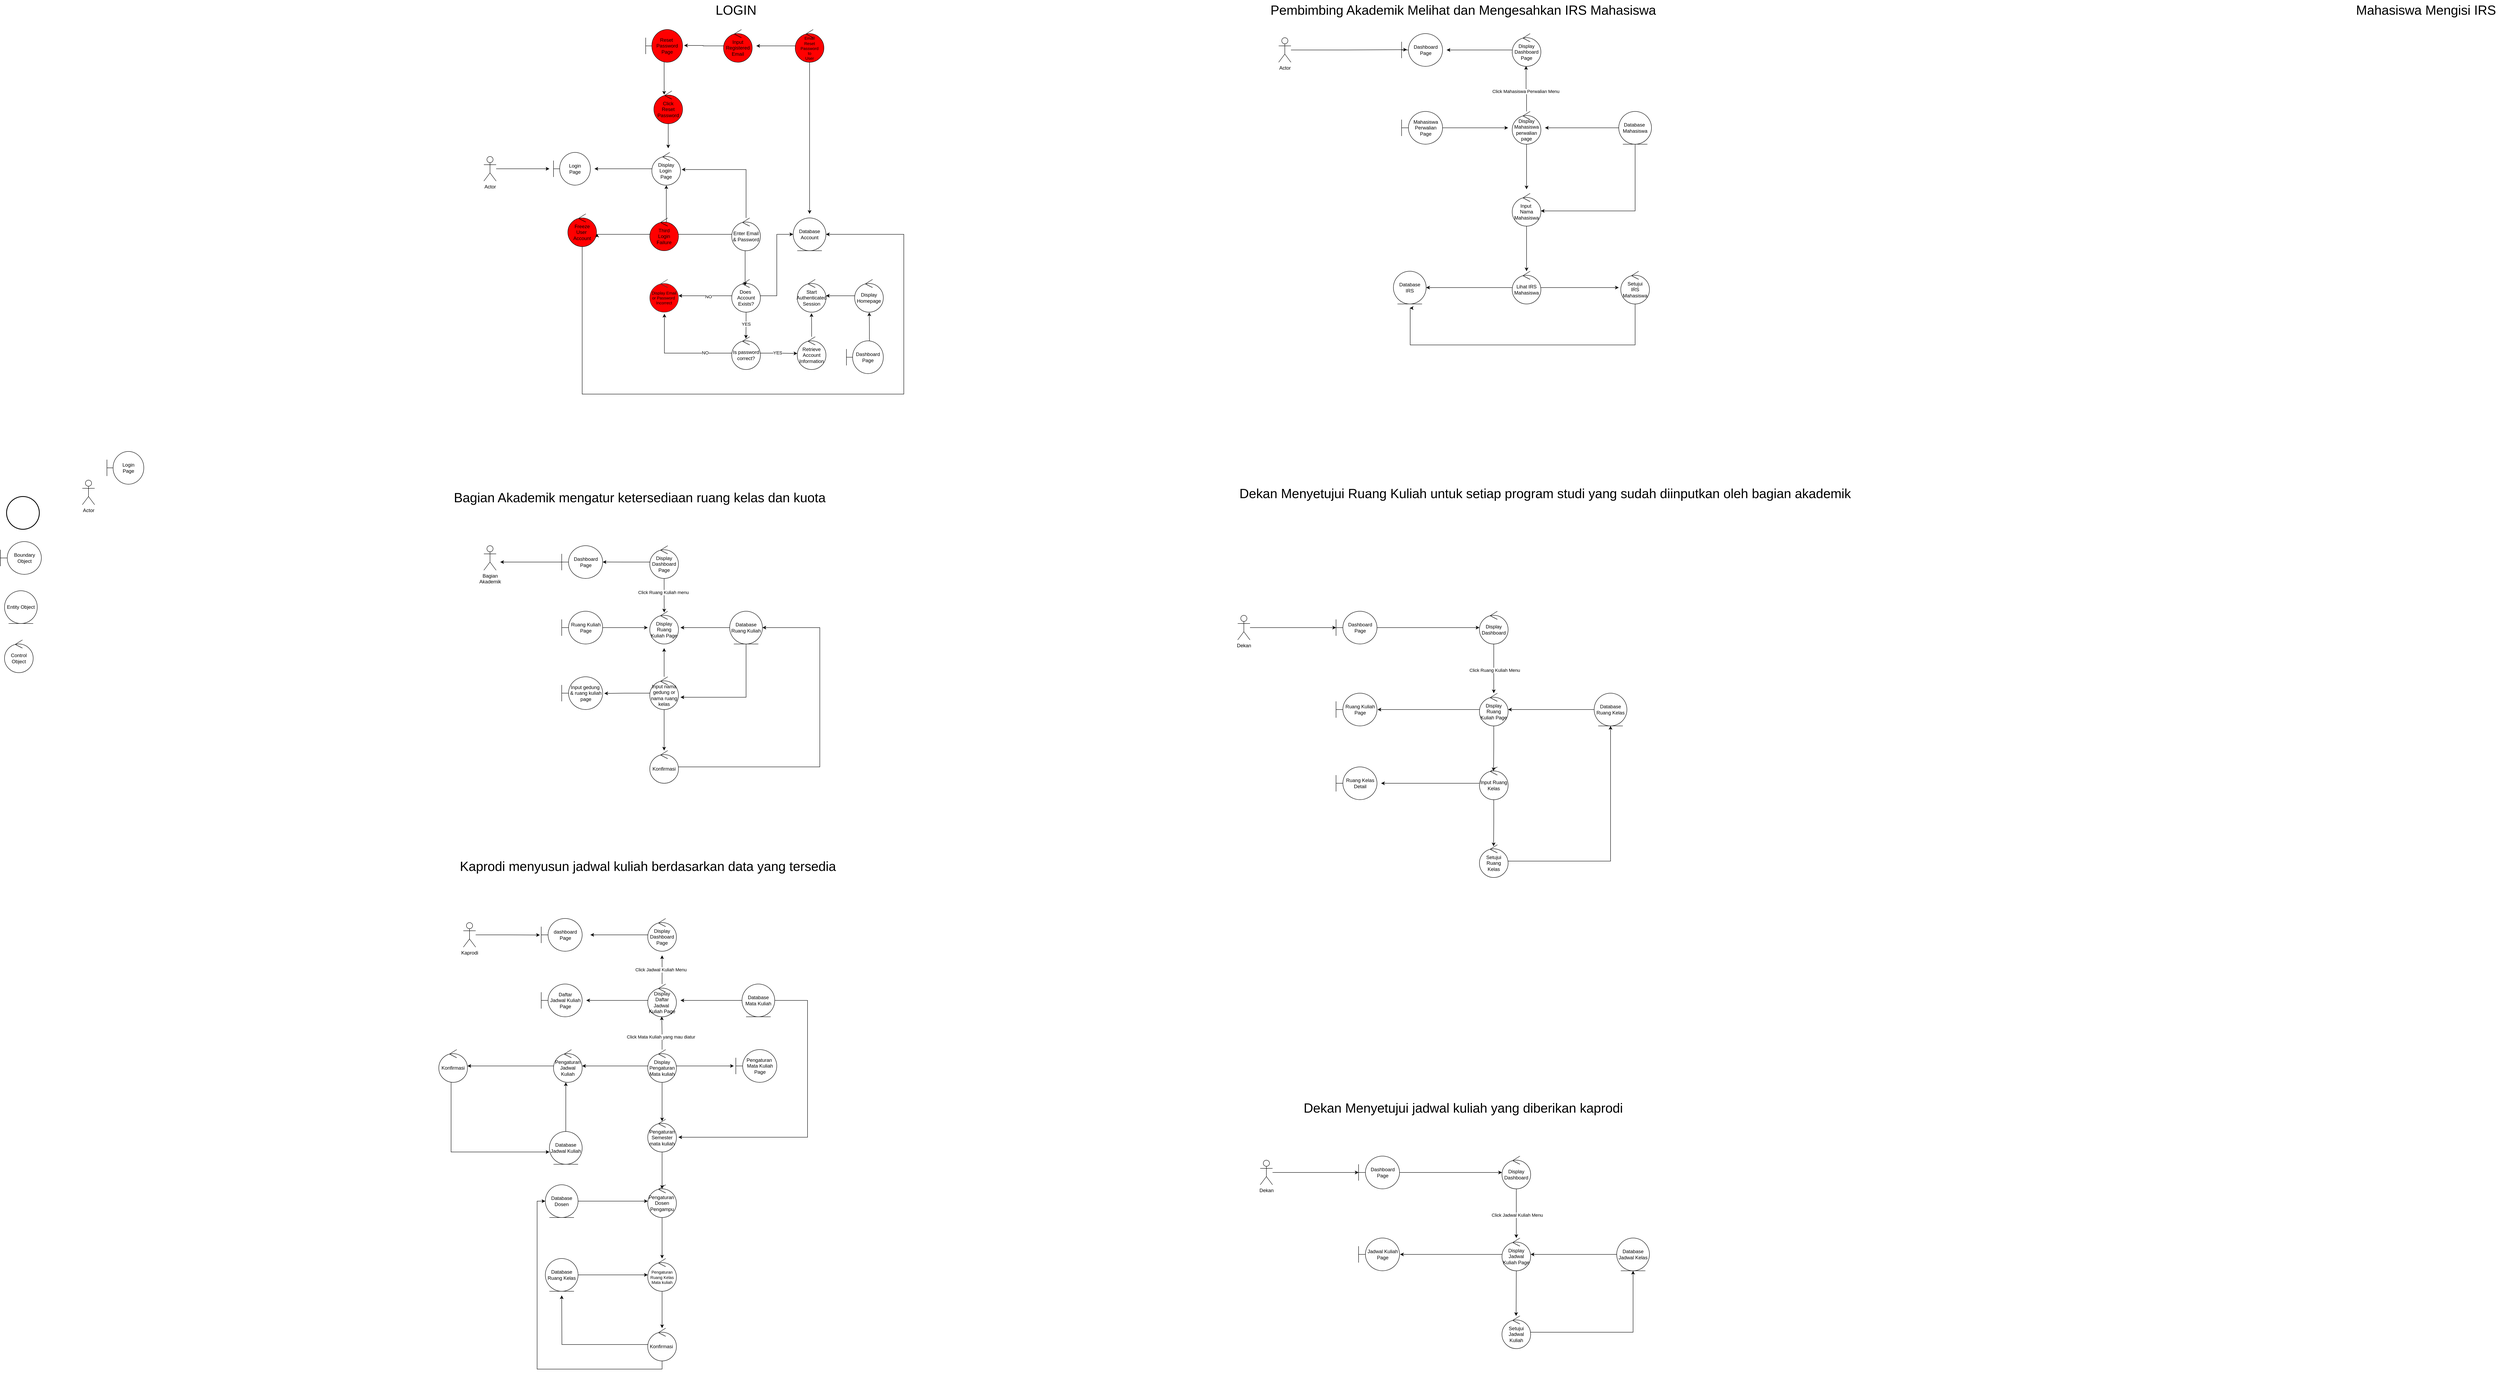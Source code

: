 <mxfile version="24.7.14">
  <diagram name="Page-1" id="ejmV2qgmTtuN_z0c3J_5">
    <mxGraphModel dx="3994" dy="3884" grid="1" gridSize="10" guides="1" tooltips="1" connect="1" arrows="1" fold="1" page="1" pageScale="1" pageWidth="850" pageHeight="1100" math="0" shadow="0">
      <root>
        <mxCell id="0" />
        <mxCell id="1" parent="0" />
        <mxCell id="f9h9eiQ0I-5DAJY4tY8l-11" style="edgeStyle=orthogonalEdgeStyle;rounded=0;orthogonalLoop=1;jettySize=auto;html=1;" edge="1" parent="1" source="f9h9eiQ0I-5DAJY4tY8l-2">
          <mxGeometry relative="1" as="geometry">
            <mxPoint x="820" y="-1210" as="targetPoint" />
          </mxGeometry>
        </mxCell>
        <mxCell id="f9h9eiQ0I-5DAJY4tY8l-2" value="Actor" style="shape=umlActor;verticalLabelPosition=bottom;verticalAlign=top;html=1;outlineConnect=0;" vertex="1" parent="1">
          <mxGeometry x="660" y="-1240" width="30" height="60" as="geometry" />
        </mxCell>
        <mxCell id="f9h9eiQ0I-5DAJY4tY8l-3" value="" style="strokeWidth=2;html=1;shape=mxgraph.flowchart.start_2;whiteSpace=wrap;" vertex="1" parent="1">
          <mxGeometry x="-505" y="-410" width="80" height="80" as="geometry" />
        </mxCell>
        <mxCell id="f9h9eiQ0I-5DAJY4tY8l-5" value="Boundary Object" style="shape=umlBoundary;whiteSpace=wrap;html=1;" vertex="1" parent="1">
          <mxGeometry x="-520" y="-300" width="100" height="80" as="geometry" />
        </mxCell>
        <mxCell id="f9h9eiQ0I-5DAJY4tY8l-6" value="Entity Object" style="ellipse;shape=umlEntity;whiteSpace=wrap;html=1;" vertex="1" parent="1">
          <mxGeometry x="-510" y="-180" width="80" height="80" as="geometry" />
        </mxCell>
        <mxCell id="f9h9eiQ0I-5DAJY4tY8l-7" value="Control Object" style="ellipse;shape=umlControl;whiteSpace=wrap;html=1;" vertex="1" parent="1">
          <mxGeometry x="-510" y="-60" width="70" height="80" as="geometry" />
        </mxCell>
        <mxCell id="f9h9eiQ0I-5DAJY4tY8l-10" value="Actor" style="shape=umlActor;verticalLabelPosition=bottom;verticalAlign=top;html=1;outlineConnect=0;" vertex="1" parent="1">
          <mxGeometry x="-320" y="-450" width="30" height="60" as="geometry" />
        </mxCell>
        <mxCell id="f9h9eiQ0I-5DAJY4tY8l-70" style="edgeStyle=orthogonalEdgeStyle;rounded=0;orthogonalLoop=1;jettySize=auto;html=1;" edge="1" parent="1" source="f9h9eiQ0I-5DAJY4tY8l-12">
          <mxGeometry relative="1" as="geometry">
            <mxPoint x="930" y="-1210.0" as="targetPoint" />
          </mxGeometry>
        </mxCell>
        <mxCell id="f9h9eiQ0I-5DAJY4tY8l-12" value="Display&lt;div&gt;Login&amp;nbsp;&lt;/div&gt;&lt;div&gt;Page&lt;/div&gt;" style="ellipse;shape=umlControl;whiteSpace=wrap;html=1;" vertex="1" parent="1">
          <mxGeometry x="1070" y="-1250" width="70" height="80" as="geometry" />
        </mxCell>
        <mxCell id="f9h9eiQ0I-5DAJY4tY8l-14" value="Enter Email&lt;div&gt;&amp;amp; Password&lt;/div&gt;" style="ellipse;shape=umlControl;whiteSpace=wrap;html=1;" vertex="1" parent="1">
          <mxGeometry x="1265" y="-1090" width="70" height="80" as="geometry" />
        </mxCell>
        <mxCell id="f9h9eiQ0I-5DAJY4tY8l-15" style="edgeStyle=orthogonalEdgeStyle;rounded=0;orthogonalLoop=1;jettySize=auto;html=1;entryX=0.505;entryY=1.004;entryDx=0;entryDy=0;entryPerimeter=0;" edge="1" parent="1" source="f9h9eiQ0I-5DAJY4tY8l-14" target="f9h9eiQ0I-5DAJY4tY8l-12">
          <mxGeometry relative="1" as="geometry" />
        </mxCell>
        <mxCell id="f9h9eiQ0I-5DAJY4tY8l-27" style="edgeStyle=orthogonalEdgeStyle;rounded=0;orthogonalLoop=1;jettySize=auto;html=1;entryX=0;entryY=0.5;entryDx=0;entryDy=0;" edge="1" parent="1" source="f9h9eiQ0I-5DAJY4tY8l-16" target="f9h9eiQ0I-5DAJY4tY8l-19">
          <mxGeometry relative="1" as="geometry" />
        </mxCell>
        <mxCell id="f9h9eiQ0I-5DAJY4tY8l-35" style="edgeStyle=orthogonalEdgeStyle;rounded=0;orthogonalLoop=1;jettySize=auto;html=1;" edge="1" parent="1" source="f9h9eiQ0I-5DAJY4tY8l-16" target="f9h9eiQ0I-5DAJY4tY8l-34">
          <mxGeometry relative="1" as="geometry" />
        </mxCell>
        <mxCell id="f9h9eiQ0I-5DAJY4tY8l-36" value="NO" style="edgeLabel;html=1;align=center;verticalAlign=middle;resizable=0;points=[];" vertex="1" connectable="0" parent="f9h9eiQ0I-5DAJY4tY8l-35">
          <mxGeometry x="-0.123" y="2" relative="1" as="geometry">
            <mxPoint as="offset" />
          </mxGeometry>
        </mxCell>
        <mxCell id="f9h9eiQ0I-5DAJY4tY8l-16" value="Does&amp;nbsp;&lt;div&gt;Account&lt;/div&gt;&lt;div&gt;Exists?&lt;/div&gt;" style="ellipse;shape=umlControl;whiteSpace=wrap;html=1;" vertex="1" parent="1">
          <mxGeometry x="1265" y="-940" width="70" height="80" as="geometry" />
        </mxCell>
        <mxCell id="f9h9eiQ0I-5DAJY4tY8l-18" style="edgeStyle=orthogonalEdgeStyle;rounded=0;orthogonalLoop=1;jettySize=auto;html=1;entryX=0.467;entryY=0.19;entryDx=0;entryDy=0;entryPerimeter=0;" edge="1" parent="1" source="f9h9eiQ0I-5DAJY4tY8l-14" target="f9h9eiQ0I-5DAJY4tY8l-16">
          <mxGeometry relative="1" as="geometry">
            <Array as="points">
              <mxPoint x="1298" y="-990" />
            </Array>
          </mxGeometry>
        </mxCell>
        <mxCell id="f9h9eiQ0I-5DAJY4tY8l-19" value="Database&lt;br&gt;Account" style="ellipse;shape=umlEntity;whiteSpace=wrap;html=1;" vertex="1" parent="1">
          <mxGeometry x="1415" y="-1090" width="80" height="80" as="geometry" />
        </mxCell>
        <mxCell id="f9h9eiQ0I-5DAJY4tY8l-29" value="Is password&lt;div&gt;correct?&lt;/div&gt;" style="ellipse;shape=umlControl;whiteSpace=wrap;html=1;" vertex="1" parent="1">
          <mxGeometry x="1265" y="-800" width="70" height="80" as="geometry" />
        </mxCell>
        <mxCell id="f9h9eiQ0I-5DAJY4tY8l-32" style="edgeStyle=orthogonalEdgeStyle;rounded=0;orthogonalLoop=1;jettySize=auto;html=1;entryX=0.495;entryY=0.055;entryDx=0;entryDy=0;entryPerimeter=0;" edge="1" parent="1" source="f9h9eiQ0I-5DAJY4tY8l-16" target="f9h9eiQ0I-5DAJY4tY8l-29">
          <mxGeometry relative="1" as="geometry" />
        </mxCell>
        <mxCell id="f9h9eiQ0I-5DAJY4tY8l-33" value="YES" style="edgeLabel;html=1;align=center;verticalAlign=middle;resizable=0;points=[];" vertex="1" connectable="0" parent="f9h9eiQ0I-5DAJY4tY8l-32">
          <mxGeometry x="-0.334" y="-4" relative="1" as="geometry">
            <mxPoint x="4" y="7" as="offset" />
          </mxGeometry>
        </mxCell>
        <mxCell id="f9h9eiQ0I-5DAJY4tY8l-34" value="&lt;div style=&quot;font-size: 10px;&quot;&gt;Display Email or Password&amp;nbsp;&lt;/div&gt;&lt;div style=&quot;font-size: 10px;&quot;&gt;Incorrect&lt;/div&gt;" style="ellipse;shape=umlControl;whiteSpace=wrap;html=1;fillColor=#ff0000;strokeColor=#36393d;" vertex="1" parent="1">
          <mxGeometry x="1065" y="-940" width="70" height="80" as="geometry" />
        </mxCell>
        <mxCell id="f9h9eiQ0I-5DAJY4tY8l-37" value="Retrieve&lt;div&gt;Account&lt;br&gt;Information&lt;/div&gt;" style="ellipse;shape=umlControl;whiteSpace=wrap;html=1;" vertex="1" parent="1">
          <mxGeometry x="1425" y="-800" width="70" height="80" as="geometry" />
        </mxCell>
        <mxCell id="f9h9eiQ0I-5DAJY4tY8l-38" style="edgeStyle=orthogonalEdgeStyle;rounded=0;orthogonalLoop=1;jettySize=auto;html=1;entryX=0.51;entryY=1.05;entryDx=0;entryDy=0;entryPerimeter=0;" edge="1" parent="1" source="f9h9eiQ0I-5DAJY4tY8l-29" target="f9h9eiQ0I-5DAJY4tY8l-34">
          <mxGeometry relative="1" as="geometry" />
        </mxCell>
        <mxCell id="f9h9eiQ0I-5DAJY4tY8l-41" value="NO" style="edgeLabel;html=1;align=center;verticalAlign=middle;resizable=0;points=[];" vertex="1" connectable="0" parent="f9h9eiQ0I-5DAJY4tY8l-38">
          <mxGeometry x="-0.496" y="-1" relative="1" as="geometry">
            <mxPoint as="offset" />
          </mxGeometry>
        </mxCell>
        <mxCell id="f9h9eiQ0I-5DAJY4tY8l-39" style="edgeStyle=orthogonalEdgeStyle;rounded=0;orthogonalLoop=1;jettySize=auto;html=1;entryX=0.001;entryY=0.51;entryDx=0;entryDy=0;entryPerimeter=0;" edge="1" parent="1" source="f9h9eiQ0I-5DAJY4tY8l-29" target="f9h9eiQ0I-5DAJY4tY8l-37">
          <mxGeometry relative="1" as="geometry" />
        </mxCell>
        <mxCell id="f9h9eiQ0I-5DAJY4tY8l-40" value="YES" style="edgeLabel;html=1;align=center;verticalAlign=middle;resizable=0;points=[];" vertex="1" connectable="0" parent="f9h9eiQ0I-5DAJY4tY8l-39">
          <mxGeometry x="-0.088" y="1" relative="1" as="geometry">
            <mxPoint as="offset" />
          </mxGeometry>
        </mxCell>
        <mxCell id="f9h9eiQ0I-5DAJY4tY8l-42" value="Start&lt;div&gt;Authenticated&lt;/div&gt;&lt;div&gt;Session&lt;/div&gt;" style="ellipse;shape=umlControl;whiteSpace=wrap;html=1;" vertex="1" parent="1">
          <mxGeometry x="1425" y="-940" width="70" height="80" as="geometry" />
        </mxCell>
        <mxCell id="f9h9eiQ0I-5DAJY4tY8l-43" style="edgeStyle=orthogonalEdgeStyle;rounded=0;orthogonalLoop=1;jettySize=auto;html=1;entryX=0.495;entryY=1.033;entryDx=0;entryDy=0;entryPerimeter=0;" edge="1" parent="1" source="f9h9eiQ0I-5DAJY4tY8l-37" target="f9h9eiQ0I-5DAJY4tY8l-42">
          <mxGeometry relative="1" as="geometry" />
        </mxCell>
        <mxCell id="f9h9eiQ0I-5DAJY4tY8l-45" style="edgeStyle=orthogonalEdgeStyle;rounded=0;orthogonalLoop=1;jettySize=auto;html=1;" edge="1" parent="1" source="f9h9eiQ0I-5DAJY4tY8l-44" target="f9h9eiQ0I-5DAJY4tY8l-42">
          <mxGeometry relative="1" as="geometry" />
        </mxCell>
        <mxCell id="f9h9eiQ0I-5DAJY4tY8l-44" value="Display&lt;div&gt;Homepage&lt;/div&gt;" style="ellipse;shape=umlControl;whiteSpace=wrap;html=1;" vertex="1" parent="1">
          <mxGeometry x="1565" y="-940" width="70" height="80" as="geometry" />
        </mxCell>
        <mxCell id="f9h9eiQ0I-5DAJY4tY8l-46" value="Dashboard&lt;div&gt;Page&lt;/div&gt;" style="shape=umlBoundary;whiteSpace=wrap;html=1;" vertex="1" parent="1">
          <mxGeometry x="1545" y="-790" width="90" height="80" as="geometry" />
        </mxCell>
        <mxCell id="f9h9eiQ0I-5DAJY4tY8l-47" value="Login&lt;div&gt;Page&lt;/div&gt;" style="shape=umlBoundary;whiteSpace=wrap;html=1;" vertex="1" parent="1">
          <mxGeometry x="830" y="-1250" width="90" height="80" as="geometry" />
        </mxCell>
        <mxCell id="f9h9eiQ0I-5DAJY4tY8l-48" value="Login&lt;div&gt;Page&lt;/div&gt;" style="shape=umlBoundary;whiteSpace=wrap;html=1;" vertex="1" parent="1">
          <mxGeometry x="-260" y="-520" width="90" height="80" as="geometry" />
        </mxCell>
        <mxCell id="f9h9eiQ0I-5DAJY4tY8l-49" style="edgeStyle=orthogonalEdgeStyle;rounded=0;orthogonalLoop=1;jettySize=auto;html=1;entryX=0.448;entryY=1.008;entryDx=0;entryDy=0;entryPerimeter=0;" edge="1" parent="1">
          <mxGeometry relative="1" as="geometry">
            <mxPoint x="1599.29" y="-790" as="sourcePoint" />
            <mxPoint x="1600.65" y="-859.36" as="targetPoint" />
            <Array as="points">
              <mxPoint x="1601" y="-790" />
              <mxPoint x="1601" y="-825" />
            </Array>
          </mxGeometry>
        </mxCell>
        <mxCell id="f9h9eiQ0I-5DAJY4tY8l-50" value="Third&lt;div&gt;Login&lt;br&gt;Failure&lt;/div&gt;" style="ellipse;shape=umlControl;whiteSpace=wrap;html=1;fillColor=#FF0000;" vertex="1" parent="1">
          <mxGeometry x="1065" y="-1090" width="70" height="80" as="geometry" />
        </mxCell>
        <mxCell id="f9h9eiQ0I-5DAJY4tY8l-55" style="edgeStyle=orthogonalEdgeStyle;rounded=0;orthogonalLoop=1;jettySize=auto;html=1;" edge="1" parent="1" source="f9h9eiQ0I-5DAJY4tY8l-53" target="f9h9eiQ0I-5DAJY4tY8l-19">
          <mxGeometry relative="1" as="geometry">
            <mxPoint x="900" y="-650" as="targetPoint" />
            <Array as="points">
              <mxPoint x="900" y="-660" />
              <mxPoint x="1685" y="-660" />
              <mxPoint x="1685" y="-1050" />
            </Array>
          </mxGeometry>
        </mxCell>
        <mxCell id="f9h9eiQ0I-5DAJY4tY8l-53" value="Freeze&lt;div&gt;User&amp;nbsp;&lt;br&gt;Account&lt;/div&gt;" style="ellipse;shape=umlControl;whiteSpace=wrap;html=1;fillColor=#FF0000;" vertex="1" parent="1">
          <mxGeometry x="865" y="-1100" width="70" height="80" as="geometry" />
        </mxCell>
        <mxCell id="f9h9eiQ0I-5DAJY4tY8l-54" style="edgeStyle=orthogonalEdgeStyle;rounded=0;orthogonalLoop=1;jettySize=auto;html=1;entryX=1.018;entryY=0.607;entryDx=0;entryDy=0;entryPerimeter=0;" edge="1" parent="1" source="f9h9eiQ0I-5DAJY4tY8l-50" target="f9h9eiQ0I-5DAJY4tY8l-53">
          <mxGeometry relative="1" as="geometry">
            <Array as="points">
              <mxPoint x="936" y="-1050" />
            </Array>
          </mxGeometry>
        </mxCell>
        <mxCell id="f9h9eiQ0I-5DAJY4tY8l-69" style="edgeStyle=orthogonalEdgeStyle;rounded=0;orthogonalLoop=1;jettySize=auto;html=1;" edge="1" parent="1" source="f9h9eiQ0I-5DAJY4tY8l-56">
          <mxGeometry relative="1" as="geometry">
            <mxPoint x="1110" y="-1260.0" as="targetPoint" />
          </mxGeometry>
        </mxCell>
        <mxCell id="f9h9eiQ0I-5DAJY4tY8l-56" value="Click&lt;div&gt;Reset&lt;/div&gt;&lt;div&gt;Password&lt;/div&gt;" style="ellipse;shape=umlControl;whiteSpace=wrap;html=1;fillColor=#FF0000;" vertex="1" parent="1">
          <mxGeometry x="1075" y="-1400" width="70" height="80" as="geometry" />
        </mxCell>
        <mxCell id="f9h9eiQ0I-5DAJY4tY8l-59" value="Reset&amp;nbsp;&lt;div&gt;Password&lt;/div&gt;&lt;div&gt;Page&lt;/div&gt;" style="shape=umlBoundary;whiteSpace=wrap;html=1;fillColor=#FF0000;" vertex="1" parent="1">
          <mxGeometry x="1055" y="-1550" width="90" height="80" as="geometry" />
        </mxCell>
        <mxCell id="f9h9eiQ0I-5DAJY4tY8l-60" style="edgeStyle=orthogonalEdgeStyle;rounded=0;orthogonalLoop=1;jettySize=auto;html=1;entryX=0.359;entryY=0.113;entryDx=0;entryDy=0;entryPerimeter=0;" edge="1" parent="1" source="f9h9eiQ0I-5DAJY4tY8l-59" target="f9h9eiQ0I-5DAJY4tY8l-56">
          <mxGeometry relative="1" as="geometry" />
        </mxCell>
        <mxCell id="f9h9eiQ0I-5DAJY4tY8l-61" value="Input&lt;div&gt;Registered&lt;/div&gt;&lt;div&gt;Email&lt;/div&gt;" style="ellipse;shape=umlControl;whiteSpace=wrap;html=1;fillColor=#FF0000;" vertex="1" parent="1">
          <mxGeometry x="1245" y="-1550" width="70" height="80" as="geometry" />
        </mxCell>
        <mxCell id="f9h9eiQ0I-5DAJY4tY8l-63" style="edgeStyle=orthogonalEdgeStyle;rounded=0;orthogonalLoop=1;jettySize=auto;html=1;entryX=1.041;entryY=0.488;entryDx=0;entryDy=0;entryPerimeter=0;" edge="1" parent="1" source="f9h9eiQ0I-5DAJY4tY8l-61" target="f9h9eiQ0I-5DAJY4tY8l-59">
          <mxGeometry relative="1" as="geometry" />
        </mxCell>
        <mxCell id="f9h9eiQ0I-5DAJY4tY8l-65" style="edgeStyle=orthogonalEdgeStyle;rounded=0;orthogonalLoop=1;jettySize=auto;html=1;" edge="1" parent="1" source="f9h9eiQ0I-5DAJY4tY8l-64">
          <mxGeometry relative="1" as="geometry">
            <mxPoint x="1325" y="-1510" as="targetPoint" />
          </mxGeometry>
        </mxCell>
        <mxCell id="f9h9eiQ0I-5DAJY4tY8l-66" style="edgeStyle=orthogonalEdgeStyle;rounded=0;orthogonalLoop=1;jettySize=auto;html=1;" edge="1" parent="1" source="f9h9eiQ0I-5DAJY4tY8l-64">
          <mxGeometry relative="1" as="geometry">
            <mxPoint x="1455" y="-1100.0" as="targetPoint" />
          </mxGeometry>
        </mxCell>
        <mxCell id="f9h9eiQ0I-5DAJY4tY8l-64" value="&lt;font style=&quot;font-size: 10px;&quot;&gt;Email&lt;/font&gt;&lt;div style=&quot;font-size: 10px;&quot;&gt;&lt;font style=&quot;font-size: 10px;&quot;&gt;Reset&lt;/font&gt;&lt;/div&gt;&lt;div style=&quot;font-size: 10px;&quot;&gt;&lt;font style=&quot;font-size: 10px;&quot;&gt;Password&lt;/font&gt;&lt;/div&gt;&lt;div style=&quot;font-size: 10px;&quot;&gt;&lt;font style=&quot;font-size: 10px;&quot;&gt;to&lt;/font&gt;&lt;/div&gt;&lt;div style=&quot;font-size: 10px;&quot;&gt;&lt;font style=&quot;font-size: 10px;&quot;&gt;User&lt;/font&gt;&lt;/div&gt;" style="ellipse;shape=umlControl;whiteSpace=wrap;html=1;fillColor=#FF0000;" vertex="1" parent="1">
          <mxGeometry x="1420" y="-1550" width="70" height="80" as="geometry" />
        </mxCell>
        <mxCell id="f9h9eiQ0I-5DAJY4tY8l-67" value="&lt;font style=&quot;font-size: 32px;&quot;&gt;LOGIN&lt;/font&gt;" style="text;html=1;align=center;verticalAlign=middle;resizable=0;points=[];autosize=1;strokeColor=none;fillColor=none;" vertex="1" parent="1">
          <mxGeometry x="1215" y="-1622" width="120" height="50" as="geometry" />
        </mxCell>
        <mxCell id="f9h9eiQ0I-5DAJY4tY8l-68" style="edgeStyle=orthogonalEdgeStyle;rounded=0;orthogonalLoop=1;jettySize=auto;html=1;entryX=1.04;entryY=0.524;entryDx=0;entryDy=0;entryPerimeter=0;" edge="1" parent="1" source="f9h9eiQ0I-5DAJY4tY8l-14" target="f9h9eiQ0I-5DAJY4tY8l-12">
          <mxGeometry relative="1" as="geometry">
            <Array as="points">
              <mxPoint x="1300" y="-1208" />
            </Array>
          </mxGeometry>
        </mxCell>
        <mxCell id="f9h9eiQ0I-5DAJY4tY8l-71" value="Bagian&lt;div&gt;Akademik&lt;/div&gt;" style="shape=umlActor;verticalLabelPosition=bottom;verticalAlign=top;html=1;" vertex="1" parent="1">
          <mxGeometry x="660" y="-290" width="30" height="60" as="geometry" />
        </mxCell>
        <mxCell id="f9h9eiQ0I-5DAJY4tY8l-75" style="edgeStyle=orthogonalEdgeStyle;rounded=0;orthogonalLoop=1;jettySize=auto;html=1;" edge="1" parent="1" source="f9h9eiQ0I-5DAJY4tY8l-74">
          <mxGeometry relative="1" as="geometry">
            <mxPoint x="700" y="-250" as="targetPoint" />
          </mxGeometry>
        </mxCell>
        <mxCell id="f9h9eiQ0I-5DAJY4tY8l-74" value="Dashboard&lt;div&gt;Page&lt;/div&gt;" style="shape=umlBoundary;whiteSpace=wrap;html=1;" vertex="1" parent="1">
          <mxGeometry x="850" y="-290" width="100" height="80" as="geometry" />
        </mxCell>
        <mxCell id="f9h9eiQ0I-5DAJY4tY8l-77" style="edgeStyle=orthogonalEdgeStyle;rounded=0;orthogonalLoop=1;jettySize=auto;html=1;entryX=1;entryY=0.499;entryDx=0;entryDy=0;entryPerimeter=0;" edge="1" parent="1" source="f9h9eiQ0I-5DAJY4tY8l-76" target="f9h9eiQ0I-5DAJY4tY8l-74">
          <mxGeometry relative="1" as="geometry">
            <mxPoint x="960" y="-250" as="targetPoint" />
          </mxGeometry>
        </mxCell>
        <mxCell id="f9h9eiQ0I-5DAJY4tY8l-76" value="Display&lt;div&gt;Dashboard&lt;/div&gt;&lt;div&gt;Page&lt;/div&gt;" style="ellipse;shape=umlControl;whiteSpace=wrap;html=1;" vertex="1" parent="1">
          <mxGeometry x="1065" y="-290" width="70" height="80" as="geometry" />
        </mxCell>
        <mxCell id="f9h9eiQ0I-5DAJY4tY8l-78" value="Display Ruang Kuliah Page" style="ellipse;shape=umlControl;whiteSpace=wrap;html=1;" vertex="1" parent="1">
          <mxGeometry x="1065" y="-130" width="70" height="80" as="geometry" />
        </mxCell>
        <mxCell id="f9h9eiQ0I-5DAJY4tY8l-82" style="edgeStyle=orthogonalEdgeStyle;rounded=0;orthogonalLoop=1;jettySize=auto;html=1;entryX=0.503;entryY=0.036;entryDx=0;entryDy=0;entryPerimeter=0;" edge="1" parent="1" source="f9h9eiQ0I-5DAJY4tY8l-76" target="f9h9eiQ0I-5DAJY4tY8l-78">
          <mxGeometry relative="1" as="geometry" />
        </mxCell>
        <mxCell id="f9h9eiQ0I-5DAJY4tY8l-83" value="Click Ruang Kuliah menu" style="edgeLabel;html=1;align=center;verticalAlign=middle;resizable=0;points=[];" vertex="1" connectable="0" parent="f9h9eiQ0I-5DAJY4tY8l-82">
          <mxGeometry x="-0.173" y="-2" relative="1" as="geometry">
            <mxPoint y="-1" as="offset" />
          </mxGeometry>
        </mxCell>
        <mxCell id="f9h9eiQ0I-5DAJY4tY8l-85" style="edgeStyle=orthogonalEdgeStyle;rounded=0;orthogonalLoop=1;jettySize=auto;html=1;" edge="1" parent="1" source="f9h9eiQ0I-5DAJY4tY8l-84">
          <mxGeometry relative="1" as="geometry">
            <mxPoint x="1060" y="-90" as="targetPoint" />
          </mxGeometry>
        </mxCell>
        <mxCell id="f9h9eiQ0I-5DAJY4tY8l-84" value="Ruang Kuliah Page" style="shape=umlBoundary;whiteSpace=wrap;html=1;" vertex="1" parent="1">
          <mxGeometry x="850" y="-130" width="100" height="80" as="geometry" />
        </mxCell>
        <mxCell id="f9h9eiQ0I-5DAJY4tY8l-89" style="edgeStyle=orthogonalEdgeStyle;rounded=0;orthogonalLoop=1;jettySize=auto;html=1;" edge="1" parent="1" source="f9h9eiQ0I-5DAJY4tY8l-87">
          <mxGeometry relative="1" as="geometry">
            <mxPoint x="1140" y="-90" as="targetPoint" />
          </mxGeometry>
        </mxCell>
        <mxCell id="f9h9eiQ0I-5DAJY4tY8l-92" style="edgeStyle=orthogonalEdgeStyle;rounded=0;orthogonalLoop=1;jettySize=auto;html=1;" edge="1" parent="1" source="f9h9eiQ0I-5DAJY4tY8l-87">
          <mxGeometry relative="1" as="geometry">
            <mxPoint x="1140" y="80" as="targetPoint" />
            <Array as="points">
              <mxPoint x="1300" y="80" />
            </Array>
          </mxGeometry>
        </mxCell>
        <mxCell id="f9h9eiQ0I-5DAJY4tY8l-87" value="Database Ruang Kuliah" style="ellipse;shape=umlEntity;whiteSpace=wrap;html=1;" vertex="1" parent="1">
          <mxGeometry x="1260" y="-130" width="80" height="80" as="geometry" />
        </mxCell>
        <mxCell id="f9h9eiQ0I-5DAJY4tY8l-91" style="edgeStyle=orthogonalEdgeStyle;rounded=0;orthogonalLoop=1;jettySize=auto;html=1;" edge="1" parent="1" source="f9h9eiQ0I-5DAJY4tY8l-90">
          <mxGeometry relative="1" as="geometry">
            <mxPoint x="1100" y="-40" as="targetPoint" />
          </mxGeometry>
        </mxCell>
        <mxCell id="f9h9eiQ0I-5DAJY4tY8l-96" style="edgeStyle=orthogonalEdgeStyle;rounded=0;orthogonalLoop=1;jettySize=auto;html=1;" edge="1" parent="1" source="f9h9eiQ0I-5DAJY4tY8l-90" target="f9h9eiQ0I-5DAJY4tY8l-95">
          <mxGeometry relative="1" as="geometry" />
        </mxCell>
        <mxCell id="f9h9eiQ0I-5DAJY4tY8l-90" value="Input nama gedung or nama ruang kelas" style="ellipse;shape=umlControl;whiteSpace=wrap;html=1;" vertex="1" parent="1">
          <mxGeometry x="1065" y="30" width="70" height="80" as="geometry" />
        </mxCell>
        <mxCell id="f9h9eiQ0I-5DAJY4tY8l-93" value="Input gedung&amp;nbsp;&lt;div&gt;&amp;amp; ruang kuliah&lt;br&gt;page&lt;/div&gt;" style="shape=umlBoundary;whiteSpace=wrap;html=1;" vertex="1" parent="1">
          <mxGeometry x="850" y="30" width="100" height="80" as="geometry" />
        </mxCell>
        <mxCell id="f9h9eiQ0I-5DAJY4tY8l-94" style="edgeStyle=orthogonalEdgeStyle;rounded=0;orthogonalLoop=1;jettySize=auto;html=1;entryX=1.04;entryY=0.508;entryDx=0;entryDy=0;entryPerimeter=0;" edge="1" parent="1" source="f9h9eiQ0I-5DAJY4tY8l-90" target="f9h9eiQ0I-5DAJY4tY8l-93">
          <mxGeometry relative="1" as="geometry" />
        </mxCell>
        <mxCell id="f9h9eiQ0I-5DAJY4tY8l-97" style="edgeStyle=orthogonalEdgeStyle;rounded=0;orthogonalLoop=1;jettySize=auto;html=1;" edge="1" parent="1" source="f9h9eiQ0I-5DAJY4tY8l-95" target="f9h9eiQ0I-5DAJY4tY8l-87">
          <mxGeometry relative="1" as="geometry">
            <Array as="points">
              <mxPoint x="1480" y="250" />
              <mxPoint x="1480" y="-90" />
            </Array>
          </mxGeometry>
        </mxCell>
        <mxCell id="f9h9eiQ0I-5DAJY4tY8l-95" value="Konfirmasi" style="ellipse;shape=umlControl;whiteSpace=wrap;html=1;" vertex="1" parent="1">
          <mxGeometry x="1065" y="210" width="70" height="80" as="geometry" />
        </mxCell>
        <mxCell id="f9h9eiQ0I-5DAJY4tY8l-98" value="&lt;font style=&quot;font-size: 32px;&quot;&gt;Bagian Akademik mengatur ketersediaan ruang kelas dan kuota&lt;/font&gt;" style="text;html=1;align=center;verticalAlign=middle;resizable=0;points=[];autosize=1;strokeColor=none;fillColor=none;" vertex="1" parent="1">
          <mxGeometry x="575" y="-432" width="930" height="50" as="geometry" />
        </mxCell>
        <mxCell id="f9h9eiQ0I-5DAJY4tY8l-99" value="Kaprodi" style="shape=umlActor;verticalLabelPosition=bottom;verticalAlign=top;html=1;" vertex="1" parent="1">
          <mxGeometry x="610" y="630" width="30" height="60" as="geometry" />
        </mxCell>
        <mxCell id="f9h9eiQ0I-5DAJY4tY8l-102" value="&lt;font style=&quot;font-size: 32px;&quot;&gt;Kaprodi menyusun jadwal kuliah berdasarkan data yang tersedia&lt;/font&gt;" style="text;html=1;align=center;verticalAlign=middle;resizable=0;points=[];autosize=1;strokeColor=none;fillColor=none;" vertex="1" parent="1">
          <mxGeometry x="590" y="468" width="940" height="50" as="geometry" />
        </mxCell>
        <mxCell id="f9h9eiQ0I-5DAJY4tY8l-103" value="dashboard&lt;div&gt;Page&lt;/div&gt;" style="shape=umlBoundary;whiteSpace=wrap;html=1;" vertex="1" parent="1">
          <mxGeometry x="800" y="620" width="100" height="80" as="geometry" />
        </mxCell>
        <mxCell id="f9h9eiQ0I-5DAJY4tY8l-104" style="edgeStyle=orthogonalEdgeStyle;rounded=0;orthogonalLoop=1;jettySize=auto;html=1;entryX=-0.033;entryY=0.505;entryDx=0;entryDy=0;entryPerimeter=0;" edge="1" parent="1" source="f9h9eiQ0I-5DAJY4tY8l-99" target="f9h9eiQ0I-5DAJY4tY8l-103">
          <mxGeometry relative="1" as="geometry" />
        </mxCell>
        <mxCell id="f9h9eiQ0I-5DAJY4tY8l-106" style="edgeStyle=orthogonalEdgeStyle;rounded=0;orthogonalLoop=1;jettySize=auto;html=1;" edge="1" parent="1" source="f9h9eiQ0I-5DAJY4tY8l-105">
          <mxGeometry relative="1" as="geometry">
            <mxPoint x="920.0" y="660" as="targetPoint" />
          </mxGeometry>
        </mxCell>
        <mxCell id="f9h9eiQ0I-5DAJY4tY8l-105" value="Display&lt;div&gt;Dashboard&lt;/div&gt;&lt;div&gt;Page&lt;/div&gt;" style="ellipse;shape=umlControl;whiteSpace=wrap;html=1;" vertex="1" parent="1">
          <mxGeometry x="1060" y="620" width="70" height="80" as="geometry" />
        </mxCell>
        <mxCell id="f9h9eiQ0I-5DAJY4tY8l-108" style="edgeStyle=orthogonalEdgeStyle;rounded=0;orthogonalLoop=1;jettySize=auto;html=1;" edge="1" parent="1" source="f9h9eiQ0I-5DAJY4tY8l-107">
          <mxGeometry relative="1" as="geometry">
            <mxPoint x="1095.0" y="710" as="targetPoint" />
          </mxGeometry>
        </mxCell>
        <mxCell id="f9h9eiQ0I-5DAJY4tY8l-109" value="Click Jadwal Kuliah Menu" style="edgeLabel;html=1;align=center;verticalAlign=middle;resizable=0;points=[];" vertex="1" connectable="0" parent="f9h9eiQ0I-5DAJY4tY8l-108">
          <mxGeometry x="-0.024" y="3" relative="1" as="geometry">
            <mxPoint x="-3" y="2" as="offset" />
          </mxGeometry>
        </mxCell>
        <mxCell id="f9h9eiQ0I-5DAJY4tY8l-111" style="edgeStyle=orthogonalEdgeStyle;rounded=0;orthogonalLoop=1;jettySize=auto;html=1;" edge="1" parent="1" source="f9h9eiQ0I-5DAJY4tY8l-107">
          <mxGeometry relative="1" as="geometry">
            <mxPoint x="910.0" y="820" as="targetPoint" />
          </mxGeometry>
        </mxCell>
        <mxCell id="f9h9eiQ0I-5DAJY4tY8l-107" value="Display&lt;div&gt;Daftar&lt;br&gt;&lt;div&gt;Jadwal&amp;nbsp;&lt;/div&gt;&lt;div&gt;Kuliah Page&lt;/div&gt;&lt;/div&gt;" style="ellipse;shape=umlControl;whiteSpace=wrap;html=1;" vertex="1" parent="1">
          <mxGeometry x="1060" y="780" width="70" height="80" as="geometry" />
        </mxCell>
        <mxCell id="f9h9eiQ0I-5DAJY4tY8l-110" value="&lt;div&gt;Daftar&lt;/div&gt;Jadwal Kuliah&lt;div&gt;Page&lt;/div&gt;" style="shape=umlBoundary;whiteSpace=wrap;html=1;" vertex="1" parent="1">
          <mxGeometry x="800" y="780" width="100" height="80" as="geometry" />
        </mxCell>
        <mxCell id="f9h9eiQ0I-5DAJY4tY8l-113" style="edgeStyle=orthogonalEdgeStyle;rounded=0;orthogonalLoop=1;jettySize=auto;html=1;" edge="1" parent="1" source="f9h9eiQ0I-5DAJY4tY8l-112">
          <mxGeometry relative="1" as="geometry">
            <mxPoint x="1140" y="820" as="targetPoint" />
          </mxGeometry>
        </mxCell>
        <mxCell id="f9h9eiQ0I-5DAJY4tY8l-112" value="Database&lt;div&gt;Mata Kuliah&lt;/div&gt;" style="ellipse;shape=umlEntity;whiteSpace=wrap;html=1;" vertex="1" parent="1">
          <mxGeometry x="1290" y="780" width="80" height="80" as="geometry" />
        </mxCell>
        <mxCell id="f9h9eiQ0I-5DAJY4tY8l-138" style="edgeStyle=orthogonalEdgeStyle;rounded=0;orthogonalLoop=1;jettySize=auto;html=1;" edge="1" parent="1" source="f9h9eiQ0I-5DAJY4tY8l-115" target="f9h9eiQ0I-5DAJY4tY8l-137">
          <mxGeometry relative="1" as="geometry" />
        </mxCell>
        <mxCell id="f9h9eiQ0I-5DAJY4tY8l-115" value="Display Pengaturan&lt;div&gt;Mata kuliah&lt;/div&gt;" style="ellipse;shape=umlControl;whiteSpace=wrap;html=1;" vertex="1" parent="1">
          <mxGeometry x="1060" y="940" width="70" height="80" as="geometry" />
        </mxCell>
        <mxCell id="f9h9eiQ0I-5DAJY4tY8l-116" style="edgeStyle=orthogonalEdgeStyle;rounded=0;orthogonalLoop=1;jettySize=auto;html=1;entryX=0.489;entryY=0.99;entryDx=0;entryDy=0;entryPerimeter=0;" edge="1" parent="1" source="f9h9eiQ0I-5DAJY4tY8l-115" target="f9h9eiQ0I-5DAJY4tY8l-107">
          <mxGeometry relative="1" as="geometry" />
        </mxCell>
        <mxCell id="f9h9eiQ0I-5DAJY4tY8l-117" value="Click Mata Kuliah yang mau diatur" style="edgeLabel;html=1;align=center;verticalAlign=middle;resizable=0;points=[];" vertex="1" connectable="0" parent="f9h9eiQ0I-5DAJY4tY8l-116">
          <mxGeometry x="-0.242" y="3" relative="1" as="geometry">
            <mxPoint as="offset" />
          </mxGeometry>
        </mxCell>
        <mxCell id="f9h9eiQ0I-5DAJY4tY8l-118" value="Pengaturan&amp;nbsp;&lt;div&gt;Mata Kuliah&lt;/div&gt;&lt;div&gt;Page&lt;/div&gt;" style="shape=umlBoundary;whiteSpace=wrap;html=1;" vertex="1" parent="1">
          <mxGeometry x="1275" y="940" width="100" height="80" as="geometry" />
        </mxCell>
        <mxCell id="f9h9eiQ0I-5DAJY4tY8l-119" style="edgeStyle=orthogonalEdgeStyle;rounded=0;orthogonalLoop=1;jettySize=auto;html=1;" edge="1" parent="1" source="f9h9eiQ0I-5DAJY4tY8l-115">
          <mxGeometry relative="1" as="geometry">
            <mxPoint x="1270" y="980" as="targetPoint" />
          </mxGeometry>
        </mxCell>
        <mxCell id="f9h9eiQ0I-5DAJY4tY8l-120" value="Database&lt;div&gt;Jadwal Kuliah&lt;/div&gt;" style="ellipse;shape=umlEntity;whiteSpace=wrap;html=1;" vertex="1" parent="1">
          <mxGeometry x="820" y="1140" width="80" height="80" as="geometry" />
        </mxCell>
        <mxCell id="f9h9eiQ0I-5DAJY4tY8l-125" style="edgeStyle=orthogonalEdgeStyle;rounded=0;orthogonalLoop=1;jettySize=auto;html=1;" edge="1" parent="1" source="f9h9eiQ0I-5DAJY4tY8l-122">
          <mxGeometry relative="1" as="geometry">
            <mxPoint x="1095" y="1280" as="targetPoint" />
          </mxGeometry>
        </mxCell>
        <mxCell id="f9h9eiQ0I-5DAJY4tY8l-122" value="Pengaturan&lt;div&gt;Semester mata kuliah&lt;/div&gt;" style="ellipse;shape=umlControl;whiteSpace=wrap;html=1;" vertex="1" parent="1">
          <mxGeometry x="1060" y="1110" width="70" height="80" as="geometry" />
        </mxCell>
        <mxCell id="f9h9eiQ0I-5DAJY4tY8l-129" style="edgeStyle=orthogonalEdgeStyle;rounded=0;orthogonalLoop=1;jettySize=auto;html=1;entryX=1.069;entryY=0.55;entryDx=0;entryDy=0;entryPerimeter=0;" edge="1" parent="1" source="f9h9eiQ0I-5DAJY4tY8l-112" target="f9h9eiQ0I-5DAJY4tY8l-122">
          <mxGeometry relative="1" as="geometry">
            <Array as="points">
              <mxPoint x="1450" y="820" />
              <mxPoint x="1450" y="1154" />
            </Array>
          </mxGeometry>
        </mxCell>
        <mxCell id="f9h9eiQ0I-5DAJY4tY8l-134" style="edgeStyle=orthogonalEdgeStyle;rounded=0;orthogonalLoop=1;jettySize=auto;html=1;" edge="1" parent="1" source="f9h9eiQ0I-5DAJY4tY8l-130" target="f9h9eiQ0I-5DAJY4tY8l-133">
          <mxGeometry relative="1" as="geometry" />
        </mxCell>
        <mxCell id="f9h9eiQ0I-5DAJY4tY8l-130" value="Pengaturan&amp;nbsp;&lt;div&gt;Dosen&lt;/div&gt;&lt;div&gt;Pengampu&lt;/div&gt;" style="ellipse;shape=umlControl;whiteSpace=wrap;html=1;" vertex="1" parent="1">
          <mxGeometry x="1060" y="1270" width="70" height="80" as="geometry" />
        </mxCell>
        <mxCell id="f9h9eiQ0I-5DAJY4tY8l-131" value="Database&lt;div&gt;Dosen&lt;/div&gt;" style="ellipse;shape=umlEntity;whiteSpace=wrap;html=1;" vertex="1" parent="1">
          <mxGeometry x="810" y="1270" width="80" height="80" as="geometry" />
        </mxCell>
        <mxCell id="f9h9eiQ0I-5DAJY4tY8l-132" style="edgeStyle=orthogonalEdgeStyle;rounded=0;orthogonalLoop=1;jettySize=auto;html=1;entryX=0;entryY=0.5;entryDx=0;entryDy=0;entryPerimeter=0;" edge="1" parent="1" source="f9h9eiQ0I-5DAJY4tY8l-131" target="f9h9eiQ0I-5DAJY4tY8l-130">
          <mxGeometry relative="1" as="geometry" />
        </mxCell>
        <mxCell id="f9h9eiQ0I-5DAJY4tY8l-141" style="edgeStyle=orthogonalEdgeStyle;rounded=0;orthogonalLoop=1;jettySize=auto;html=1;" edge="1" parent="1" source="f9h9eiQ0I-5DAJY4tY8l-133" target="f9h9eiQ0I-5DAJY4tY8l-140">
          <mxGeometry relative="1" as="geometry" />
        </mxCell>
        <mxCell id="f9h9eiQ0I-5DAJY4tY8l-133" value="&lt;font style=&quot;font-size: 10px;&quot;&gt;Pengaturan&lt;/font&gt;&lt;div style=&quot;font-size: 10px;&quot;&gt;&lt;font style=&quot;font-size: 10px;&quot;&gt;Ruang Kelas&lt;/font&gt;&lt;/div&gt;&lt;div style=&quot;font-size: 10px;&quot;&gt;&lt;font style=&quot;font-size: 10px;&quot;&gt;Mata kuliah&lt;/font&gt;&lt;/div&gt;" style="ellipse;shape=umlControl;whiteSpace=wrap;html=1;" vertex="1" parent="1">
          <mxGeometry x="1060" y="1450" width="70" height="80" as="geometry" />
        </mxCell>
        <mxCell id="f9h9eiQ0I-5DAJY4tY8l-136" style="edgeStyle=orthogonalEdgeStyle;rounded=0;orthogonalLoop=1;jettySize=auto;html=1;" edge="1" parent="1" source="f9h9eiQ0I-5DAJY4tY8l-135" target="f9h9eiQ0I-5DAJY4tY8l-133">
          <mxGeometry relative="1" as="geometry" />
        </mxCell>
        <mxCell id="f9h9eiQ0I-5DAJY4tY8l-135" value="Database&lt;div&gt;Ruang Kelas&lt;/div&gt;" style="ellipse;shape=umlEntity;whiteSpace=wrap;html=1;" vertex="1" parent="1">
          <mxGeometry x="810" y="1450" width="80" height="80" as="geometry" />
        </mxCell>
        <mxCell id="f9h9eiQ0I-5DAJY4tY8l-146" style="edgeStyle=orthogonalEdgeStyle;rounded=0;orthogonalLoop=1;jettySize=auto;html=1;" edge="1" parent="1" source="f9h9eiQ0I-5DAJY4tY8l-137">
          <mxGeometry relative="1" as="geometry">
            <mxPoint x="620" y="980.0" as="targetPoint" />
          </mxGeometry>
        </mxCell>
        <mxCell id="f9h9eiQ0I-5DAJY4tY8l-137" value="Pengaturan Jadwal Kuliah" style="ellipse;shape=umlControl;whiteSpace=wrap;html=1;" vertex="1" parent="1">
          <mxGeometry x="830" y="940" width="70" height="80" as="geometry" />
        </mxCell>
        <mxCell id="f9h9eiQ0I-5DAJY4tY8l-139" style="edgeStyle=orthogonalEdgeStyle;rounded=0;orthogonalLoop=1;jettySize=auto;html=1;entryX=0.5;entryY=0.061;entryDx=0;entryDy=0;entryPerimeter=0;" edge="1" parent="1" source="f9h9eiQ0I-5DAJY4tY8l-115" target="f9h9eiQ0I-5DAJY4tY8l-122">
          <mxGeometry relative="1" as="geometry" />
        </mxCell>
        <mxCell id="f9h9eiQ0I-5DAJY4tY8l-142" style="edgeStyle=orthogonalEdgeStyle;rounded=0;orthogonalLoop=1;jettySize=auto;html=1;" edge="1" parent="1" source="f9h9eiQ0I-5DAJY4tY8l-140">
          <mxGeometry relative="1" as="geometry">
            <mxPoint x="850" y="1540" as="targetPoint" />
          </mxGeometry>
        </mxCell>
        <mxCell id="f9h9eiQ0I-5DAJY4tY8l-143" style="edgeStyle=orthogonalEdgeStyle;rounded=0;orthogonalLoop=1;jettySize=auto;html=1;entryX=0;entryY=0.5;entryDx=0;entryDy=0;" edge="1" parent="1" source="f9h9eiQ0I-5DAJY4tY8l-140" target="f9h9eiQ0I-5DAJY4tY8l-131">
          <mxGeometry relative="1" as="geometry">
            <Array as="points">
              <mxPoint x="1095" y="1720" />
              <mxPoint x="790" y="1720" />
              <mxPoint x="790" y="1310" />
            </Array>
          </mxGeometry>
        </mxCell>
        <mxCell id="f9h9eiQ0I-5DAJY4tY8l-140" value="Konfirmasi&amp;nbsp;" style="ellipse;shape=umlControl;whiteSpace=wrap;html=1;" vertex="1" parent="1">
          <mxGeometry x="1060" y="1620" width="70" height="80" as="geometry" />
        </mxCell>
        <mxCell id="f9h9eiQ0I-5DAJY4tY8l-144" style="edgeStyle=orthogonalEdgeStyle;rounded=0;orthogonalLoop=1;jettySize=auto;html=1;entryX=0.429;entryY=1;entryDx=0;entryDy=0;entryPerimeter=0;" edge="1" parent="1" source="f9h9eiQ0I-5DAJY4tY8l-120" target="f9h9eiQ0I-5DAJY4tY8l-137">
          <mxGeometry relative="1" as="geometry" />
        </mxCell>
        <mxCell id="f9h9eiQ0I-5DAJY4tY8l-145" value="Konfirmasi" style="ellipse;shape=umlControl;whiteSpace=wrap;html=1;" vertex="1" parent="1">
          <mxGeometry x="550" y="940" width="70" height="80" as="geometry" />
        </mxCell>
        <mxCell id="f9h9eiQ0I-5DAJY4tY8l-147" style="edgeStyle=orthogonalEdgeStyle;rounded=0;orthogonalLoop=1;jettySize=auto;html=1;entryX=0;entryY=0.625;entryDx=0;entryDy=0;entryPerimeter=0;" edge="1" parent="1" source="f9h9eiQ0I-5DAJY4tY8l-145" target="f9h9eiQ0I-5DAJY4tY8l-120">
          <mxGeometry relative="1" as="geometry">
            <Array as="points">
              <mxPoint x="580" y="1190" />
            </Array>
          </mxGeometry>
        </mxCell>
        <mxCell id="f9h9eiQ0I-5DAJY4tY8l-149" value="&lt;font style=&quot;font-size: 32px;&quot;&gt;Pembimbing Akademik Melihat dan Mengesahkan IRS Mahasiswa&lt;/font&gt;" style="text;html=1;align=center;verticalAlign=middle;resizable=0;points=[];autosize=1;strokeColor=none;fillColor=none;" vertex="1" parent="1">
          <mxGeometry x="2570" y="-1622" width="960" height="50" as="geometry" />
        </mxCell>
        <mxCell id="f9h9eiQ0I-5DAJY4tY8l-150" value="Actor" style="shape=umlActor;verticalLabelPosition=bottom;verticalAlign=top;html=1;" vertex="1" parent="1">
          <mxGeometry x="2600" y="-1530" width="30" height="60" as="geometry" />
        </mxCell>
        <mxCell id="f9h9eiQ0I-5DAJY4tY8l-151" value="Dashboard&lt;div&gt;Page&lt;/div&gt;" style="shape=umlBoundary;whiteSpace=wrap;html=1;" vertex="1" parent="1">
          <mxGeometry x="2900" y="-1540" width="100" height="80" as="geometry" />
        </mxCell>
        <mxCell id="f9h9eiQ0I-5DAJY4tY8l-152" style="edgeStyle=orthogonalEdgeStyle;rounded=0;orthogonalLoop=1;jettySize=auto;html=1;entryX=0.131;entryY=0.49;entryDx=0;entryDy=0;entryPerimeter=0;" edge="1" parent="1" source="f9h9eiQ0I-5DAJY4tY8l-150" target="f9h9eiQ0I-5DAJY4tY8l-151">
          <mxGeometry relative="1" as="geometry" />
        </mxCell>
        <mxCell id="f9h9eiQ0I-5DAJY4tY8l-154" style="edgeStyle=orthogonalEdgeStyle;rounded=0;orthogonalLoop=1;jettySize=auto;html=1;" edge="1" parent="1" source="f9h9eiQ0I-5DAJY4tY8l-153">
          <mxGeometry relative="1" as="geometry">
            <mxPoint x="3010" y="-1500" as="targetPoint" />
          </mxGeometry>
        </mxCell>
        <mxCell id="f9h9eiQ0I-5DAJY4tY8l-153" value="Display&lt;div&gt;Dashboard&lt;/div&gt;&lt;div&gt;Page&lt;/div&gt;" style="ellipse;shape=umlControl;whiteSpace=wrap;html=1;" vertex="1" parent="1">
          <mxGeometry x="3170" y="-1540" width="70" height="80" as="geometry" />
        </mxCell>
        <mxCell id="f9h9eiQ0I-5DAJY4tY8l-163" style="edgeStyle=orthogonalEdgeStyle;rounded=0;orthogonalLoop=1;jettySize=auto;html=1;" edge="1" parent="1" source="f9h9eiQ0I-5DAJY4tY8l-155">
          <mxGeometry relative="1" as="geometry">
            <mxPoint x="3205" y="-1160" as="targetPoint" />
          </mxGeometry>
        </mxCell>
        <mxCell id="f9h9eiQ0I-5DAJY4tY8l-155" value="Display&lt;div&gt;Mahasiswa&lt;br&gt;perwalian&lt;/div&gt;&lt;div&gt;page&lt;/div&gt;" style="ellipse;shape=umlControl;whiteSpace=wrap;html=1;" vertex="1" parent="1">
          <mxGeometry x="3170" y="-1350" width="70" height="80" as="geometry" />
        </mxCell>
        <mxCell id="f9h9eiQ0I-5DAJY4tY8l-156" style="edgeStyle=orthogonalEdgeStyle;rounded=0;orthogonalLoop=1;jettySize=auto;html=1;entryX=0.483;entryY=0.99;entryDx=0;entryDy=0;entryPerimeter=0;" edge="1" parent="1" source="f9h9eiQ0I-5DAJY4tY8l-155" target="f9h9eiQ0I-5DAJY4tY8l-153">
          <mxGeometry relative="1" as="geometry" />
        </mxCell>
        <mxCell id="f9h9eiQ0I-5DAJY4tY8l-157" value="Click Mahasiswa Perwalian Menu" style="edgeLabel;html=1;align=center;verticalAlign=middle;resizable=0;points=[];" vertex="1" connectable="0" parent="f9h9eiQ0I-5DAJY4tY8l-156">
          <mxGeometry x="-0.125" y="2" relative="1" as="geometry">
            <mxPoint as="offset" />
          </mxGeometry>
        </mxCell>
        <mxCell id="f9h9eiQ0I-5DAJY4tY8l-159" style="edgeStyle=orthogonalEdgeStyle;rounded=0;orthogonalLoop=1;jettySize=auto;html=1;" edge="1" parent="1" source="f9h9eiQ0I-5DAJY4tY8l-158">
          <mxGeometry relative="1" as="geometry">
            <mxPoint x="3160" y="-1310" as="targetPoint" />
          </mxGeometry>
        </mxCell>
        <mxCell id="f9h9eiQ0I-5DAJY4tY8l-158" value="Mahasiswa&lt;div&gt;Perwalian&lt;br&gt;Page&lt;/div&gt;" style="shape=umlBoundary;whiteSpace=wrap;html=1;" vertex="1" parent="1">
          <mxGeometry x="2900" y="-1350" width="100" height="80" as="geometry" />
        </mxCell>
        <mxCell id="f9h9eiQ0I-5DAJY4tY8l-161" style="edgeStyle=orthogonalEdgeStyle;rounded=0;orthogonalLoop=1;jettySize=auto;html=1;" edge="1" parent="1" source="f9h9eiQ0I-5DAJY4tY8l-160">
          <mxGeometry relative="1" as="geometry">
            <mxPoint x="3250" y="-1310" as="targetPoint" />
          </mxGeometry>
        </mxCell>
        <mxCell id="f9h9eiQ0I-5DAJY4tY8l-160" value="Database&amp;nbsp;&lt;div&gt;Mahasiswa&lt;/div&gt;" style="ellipse;shape=umlEntity;whiteSpace=wrap;html=1;" vertex="1" parent="1">
          <mxGeometry x="3430" y="-1350" width="80" height="80" as="geometry" />
        </mxCell>
        <mxCell id="f9h9eiQ0I-5DAJY4tY8l-165" style="edgeStyle=orthogonalEdgeStyle;rounded=0;orthogonalLoop=1;jettySize=auto;html=1;" edge="1" parent="1" source="f9h9eiQ0I-5DAJY4tY8l-162" target="f9h9eiQ0I-5DAJY4tY8l-164">
          <mxGeometry relative="1" as="geometry" />
        </mxCell>
        <mxCell id="f9h9eiQ0I-5DAJY4tY8l-162" value="Input&amp;nbsp;&lt;div&gt;Nama&lt;/div&gt;&lt;div&gt;Mahasiswa&lt;/div&gt;" style="ellipse;shape=umlControl;whiteSpace=wrap;html=1;" vertex="1" parent="1">
          <mxGeometry x="3170" y="-1150" width="70" height="80" as="geometry" />
        </mxCell>
        <mxCell id="f9h9eiQ0I-5DAJY4tY8l-167" style="edgeStyle=orthogonalEdgeStyle;rounded=0;orthogonalLoop=1;jettySize=auto;html=1;" edge="1" parent="1" source="f9h9eiQ0I-5DAJY4tY8l-164">
          <mxGeometry relative="1" as="geometry">
            <mxPoint x="3430" y="-920" as="targetPoint" />
          </mxGeometry>
        </mxCell>
        <mxCell id="f9h9eiQ0I-5DAJY4tY8l-173" style="edgeStyle=orthogonalEdgeStyle;rounded=0;orthogonalLoop=1;jettySize=auto;html=1;entryX=1;entryY=0.5;entryDx=0;entryDy=0;" edge="1" parent="1" source="f9h9eiQ0I-5DAJY4tY8l-164" target="f9h9eiQ0I-5DAJY4tY8l-168">
          <mxGeometry relative="1" as="geometry" />
        </mxCell>
        <mxCell id="f9h9eiQ0I-5DAJY4tY8l-164" value="Lihat IRS Mahasiswa" style="ellipse;shape=umlControl;whiteSpace=wrap;html=1;" vertex="1" parent="1">
          <mxGeometry x="3170" y="-960" width="70" height="80" as="geometry" />
        </mxCell>
        <mxCell id="f9h9eiQ0I-5DAJY4tY8l-172" style="edgeStyle=orthogonalEdgeStyle;rounded=0;orthogonalLoop=1;jettySize=auto;html=1;" edge="1" parent="1" source="f9h9eiQ0I-5DAJY4tY8l-166">
          <mxGeometry relative="1" as="geometry">
            <mxPoint x="2920" y="-870" as="targetPoint" />
            <Array as="points">
              <mxPoint x="3470" y="-780" />
              <mxPoint x="2921" y="-780" />
            </Array>
          </mxGeometry>
        </mxCell>
        <mxCell id="f9h9eiQ0I-5DAJY4tY8l-166" value="Setujui&lt;div&gt;IRS&lt;/div&gt;&lt;div&gt;Mahasiswa&lt;/div&gt;" style="ellipse;shape=umlControl;whiteSpace=wrap;html=1;" vertex="1" parent="1">
          <mxGeometry x="3435" y="-960" width="70" height="80" as="geometry" />
        </mxCell>
        <mxCell id="f9h9eiQ0I-5DAJY4tY8l-168" value="Database&lt;div&gt;IRS&lt;/div&gt;" style="ellipse;shape=umlEntity;whiteSpace=wrap;html=1;" vertex="1" parent="1">
          <mxGeometry x="2880" y="-960" width="80" height="80" as="geometry" />
        </mxCell>
        <mxCell id="f9h9eiQ0I-5DAJY4tY8l-169" style="edgeStyle=orthogonalEdgeStyle;rounded=0;orthogonalLoop=1;jettySize=auto;html=1;entryX=0.986;entryY=0.536;entryDx=0;entryDy=0;entryPerimeter=0;" edge="1" parent="1">
          <mxGeometry relative="1" as="geometry">
            <mxPoint x="3470" y="-1250" as="sourcePoint" />
            <mxPoint x="3240.0" y="-1107.12" as="targetPoint" />
            <Array as="points">
              <mxPoint x="3470" y="-1270" />
              <mxPoint x="3470" y="-1107" />
            </Array>
          </mxGeometry>
        </mxCell>
        <mxCell id="f9h9eiQ0I-5DAJY4tY8l-174" value="&lt;font style=&quot;font-size: 32px;&quot;&gt;Dekan Menyetujui Ruang Kuliah untuk setiap program studi yang sudah diinputkan oleh bagian akademik&lt;/font&gt;" style="text;html=1;align=center;verticalAlign=middle;resizable=0;points=[];autosize=1;strokeColor=none;fillColor=none;" vertex="1" parent="1">
          <mxGeometry x="2490" y="-442" width="1520" height="50" as="geometry" />
        </mxCell>
        <mxCell id="f9h9eiQ0I-5DAJY4tY8l-180" style="edgeStyle=orthogonalEdgeStyle;rounded=0;orthogonalLoop=1;jettySize=auto;html=1;" edge="1" parent="1" source="f9h9eiQ0I-5DAJY4tY8l-178" target="f9h9eiQ0I-5DAJY4tY8l-179">
          <mxGeometry relative="1" as="geometry" />
        </mxCell>
        <mxCell id="f9h9eiQ0I-5DAJY4tY8l-178" value="Dekan" style="shape=umlActor;verticalLabelPosition=bottom;verticalAlign=top;html=1;" vertex="1" parent="1">
          <mxGeometry x="2500" y="-120" width="30" height="60" as="geometry" />
        </mxCell>
        <mxCell id="f9h9eiQ0I-5DAJY4tY8l-182" style="edgeStyle=orthogonalEdgeStyle;rounded=0;orthogonalLoop=1;jettySize=auto;html=1;" edge="1" parent="1" source="f9h9eiQ0I-5DAJY4tY8l-179" target="f9h9eiQ0I-5DAJY4tY8l-181">
          <mxGeometry relative="1" as="geometry" />
        </mxCell>
        <mxCell id="f9h9eiQ0I-5DAJY4tY8l-179" value="Dashboard&lt;div&gt;Page&lt;/div&gt;" style="shape=umlBoundary;whiteSpace=wrap;html=1;" vertex="1" parent="1">
          <mxGeometry x="2740" y="-130" width="100" height="80" as="geometry" />
        </mxCell>
        <mxCell id="f9h9eiQ0I-5DAJY4tY8l-185" style="edgeStyle=orthogonalEdgeStyle;rounded=0;orthogonalLoop=1;jettySize=auto;html=1;" edge="1" parent="1" source="f9h9eiQ0I-5DAJY4tY8l-181" target="f9h9eiQ0I-5DAJY4tY8l-183">
          <mxGeometry relative="1" as="geometry" />
        </mxCell>
        <mxCell id="f9h9eiQ0I-5DAJY4tY8l-186" value="Click Ruang Kuliah Menu" style="edgeLabel;html=1;align=center;verticalAlign=middle;resizable=0;points=[];" vertex="1" connectable="0" parent="f9h9eiQ0I-5DAJY4tY8l-185">
          <mxGeometry x="0.067" y="2" relative="1" as="geometry">
            <mxPoint as="offset" />
          </mxGeometry>
        </mxCell>
        <mxCell id="f9h9eiQ0I-5DAJY4tY8l-181" value="Display&lt;div&gt;Dashboard&lt;/div&gt;" style="ellipse;shape=umlControl;whiteSpace=wrap;html=1;" vertex="1" parent="1">
          <mxGeometry x="3090" y="-130" width="70" height="80" as="geometry" />
        </mxCell>
        <mxCell id="f9h9eiQ0I-5DAJY4tY8l-183" value="Display Ruang Kuliah Page" style="ellipse;shape=umlControl;whiteSpace=wrap;html=1;" vertex="1" parent="1">
          <mxGeometry x="3090" y="70" width="70" height="80" as="geometry" />
        </mxCell>
        <mxCell id="f9h9eiQ0I-5DAJY4tY8l-187" value="Ruang Kuliah&lt;div&gt;Page&lt;/div&gt;" style="shape=umlBoundary;whiteSpace=wrap;html=1;" vertex="1" parent="1">
          <mxGeometry x="2740" y="70" width="100" height="80" as="geometry" />
        </mxCell>
        <mxCell id="f9h9eiQ0I-5DAJY4tY8l-189" style="edgeStyle=orthogonalEdgeStyle;rounded=0;orthogonalLoop=1;jettySize=auto;html=1;entryX=1.013;entryY=0.5;entryDx=0;entryDy=0;entryPerimeter=0;" edge="1" parent="1" source="f9h9eiQ0I-5DAJY4tY8l-183" target="f9h9eiQ0I-5DAJY4tY8l-187">
          <mxGeometry relative="1" as="geometry" />
        </mxCell>
        <mxCell id="f9h9eiQ0I-5DAJY4tY8l-190" value="&lt;div&gt;Database&lt;/div&gt;Ruang Kelas" style="ellipse;shape=umlEntity;whiteSpace=wrap;html=1;" vertex="1" parent="1">
          <mxGeometry x="3370" y="70" width="80" height="80" as="geometry" />
        </mxCell>
        <mxCell id="f9h9eiQ0I-5DAJY4tY8l-191" style="edgeStyle=orthogonalEdgeStyle;rounded=0;orthogonalLoop=1;jettySize=auto;html=1;entryX=1;entryY=0.5;entryDx=0;entryDy=0;entryPerimeter=0;" edge="1" parent="1" source="f9h9eiQ0I-5DAJY4tY8l-190" target="f9h9eiQ0I-5DAJY4tY8l-183">
          <mxGeometry relative="1" as="geometry" />
        </mxCell>
        <mxCell id="f9h9eiQ0I-5DAJY4tY8l-195" style="edgeStyle=orthogonalEdgeStyle;rounded=0;orthogonalLoop=1;jettySize=auto;html=1;" edge="1" parent="1" source="f9h9eiQ0I-5DAJY4tY8l-192">
          <mxGeometry relative="1" as="geometry">
            <mxPoint x="2850" y="290" as="targetPoint" />
          </mxGeometry>
        </mxCell>
        <mxCell id="f9h9eiQ0I-5DAJY4tY8l-192" value="Input Ruang Kelas" style="ellipse;shape=umlControl;whiteSpace=wrap;html=1;" vertex="1" parent="1">
          <mxGeometry x="3090" y="250" width="70" height="80" as="geometry" />
        </mxCell>
        <mxCell id="f9h9eiQ0I-5DAJY4tY8l-193" style="edgeStyle=orthogonalEdgeStyle;rounded=0;orthogonalLoop=1;jettySize=auto;html=1;entryX=0.493;entryY=0.128;entryDx=0;entryDy=0;entryPerimeter=0;" edge="1" parent="1" source="f9h9eiQ0I-5DAJY4tY8l-183" target="f9h9eiQ0I-5DAJY4tY8l-192">
          <mxGeometry relative="1" as="geometry" />
        </mxCell>
        <mxCell id="f9h9eiQ0I-5DAJY4tY8l-194" value="Ruang Kelas Detail" style="shape=umlBoundary;whiteSpace=wrap;html=1;" vertex="1" parent="1">
          <mxGeometry x="2740" y="250" width="100" height="80" as="geometry" />
        </mxCell>
        <mxCell id="f9h9eiQ0I-5DAJY4tY8l-198" style="edgeStyle=orthogonalEdgeStyle;rounded=0;orthogonalLoop=1;jettySize=auto;html=1;entryX=0.5;entryY=1;entryDx=0;entryDy=0;" edge="1" parent="1" source="f9h9eiQ0I-5DAJY4tY8l-196" target="f9h9eiQ0I-5DAJY4tY8l-190">
          <mxGeometry relative="1" as="geometry" />
        </mxCell>
        <mxCell id="f9h9eiQ0I-5DAJY4tY8l-196" value="Setujui Ruang Kelas" style="ellipse;shape=umlControl;whiteSpace=wrap;html=1;" vertex="1" parent="1">
          <mxGeometry x="3090" y="440" width="70" height="80" as="geometry" />
        </mxCell>
        <mxCell id="f9h9eiQ0I-5DAJY4tY8l-197" style="edgeStyle=orthogonalEdgeStyle;rounded=0;orthogonalLoop=1;jettySize=auto;html=1;entryX=0.493;entryY=0.045;entryDx=0;entryDy=0;entryPerimeter=0;" edge="1" parent="1" source="f9h9eiQ0I-5DAJY4tY8l-192" target="f9h9eiQ0I-5DAJY4tY8l-196">
          <mxGeometry relative="1" as="geometry" />
        </mxCell>
        <mxCell id="f9h9eiQ0I-5DAJY4tY8l-217" style="edgeStyle=orthogonalEdgeStyle;rounded=0;orthogonalLoop=1;jettySize=auto;html=1;" edge="1" parent="1" source="f9h9eiQ0I-5DAJY4tY8l-218" target="f9h9eiQ0I-5DAJY4tY8l-220">
          <mxGeometry relative="1" as="geometry" />
        </mxCell>
        <mxCell id="f9h9eiQ0I-5DAJY4tY8l-218" value="Dekan" style="shape=umlActor;verticalLabelPosition=bottom;verticalAlign=top;html=1;" vertex="1" parent="1">
          <mxGeometry x="2555" y="1210" width="30" height="60" as="geometry" />
        </mxCell>
        <mxCell id="f9h9eiQ0I-5DAJY4tY8l-219" style="edgeStyle=orthogonalEdgeStyle;rounded=0;orthogonalLoop=1;jettySize=auto;html=1;" edge="1" parent="1" source="f9h9eiQ0I-5DAJY4tY8l-220" target="f9h9eiQ0I-5DAJY4tY8l-223">
          <mxGeometry relative="1" as="geometry" />
        </mxCell>
        <mxCell id="f9h9eiQ0I-5DAJY4tY8l-220" value="Dashboard&lt;div&gt;Page&lt;/div&gt;" style="shape=umlBoundary;whiteSpace=wrap;html=1;" vertex="1" parent="1">
          <mxGeometry x="2795" y="1200" width="100" height="80" as="geometry" />
        </mxCell>
        <mxCell id="f9h9eiQ0I-5DAJY4tY8l-221" style="edgeStyle=orthogonalEdgeStyle;rounded=0;orthogonalLoop=1;jettySize=auto;html=1;" edge="1" parent="1" source="f9h9eiQ0I-5DAJY4tY8l-223" target="f9h9eiQ0I-5DAJY4tY8l-224">
          <mxGeometry relative="1" as="geometry" />
        </mxCell>
        <mxCell id="f9h9eiQ0I-5DAJY4tY8l-222" value="Click Jadwal Kuliah Menu" style="edgeLabel;html=1;align=center;verticalAlign=middle;resizable=0;points=[];" vertex="1" connectable="0" parent="f9h9eiQ0I-5DAJY4tY8l-221">
          <mxGeometry x="0.067" y="2" relative="1" as="geometry">
            <mxPoint as="offset" />
          </mxGeometry>
        </mxCell>
        <mxCell id="f9h9eiQ0I-5DAJY4tY8l-223" value="Display&lt;div&gt;Dashboard&lt;/div&gt;" style="ellipse;shape=umlControl;whiteSpace=wrap;html=1;" vertex="1" parent="1">
          <mxGeometry x="3145" y="1200" width="70" height="80" as="geometry" />
        </mxCell>
        <mxCell id="f9h9eiQ0I-5DAJY4tY8l-224" value="Display Jadwal Kuliah Page" style="ellipse;shape=umlControl;whiteSpace=wrap;html=1;" vertex="1" parent="1">
          <mxGeometry x="3145" y="1400" width="70" height="80" as="geometry" />
        </mxCell>
        <mxCell id="f9h9eiQ0I-5DAJY4tY8l-225" value="Jadwal Kuliah&lt;div&gt;Page&lt;/div&gt;" style="shape=umlBoundary;whiteSpace=wrap;html=1;" vertex="1" parent="1">
          <mxGeometry x="2795" y="1400" width="100" height="80" as="geometry" />
        </mxCell>
        <mxCell id="f9h9eiQ0I-5DAJY4tY8l-226" style="edgeStyle=orthogonalEdgeStyle;rounded=0;orthogonalLoop=1;jettySize=auto;html=1;entryX=1.013;entryY=0.5;entryDx=0;entryDy=0;entryPerimeter=0;" edge="1" parent="1" source="f9h9eiQ0I-5DAJY4tY8l-224" target="f9h9eiQ0I-5DAJY4tY8l-225">
          <mxGeometry relative="1" as="geometry" />
        </mxCell>
        <mxCell id="f9h9eiQ0I-5DAJY4tY8l-227" value="&lt;div&gt;Database Jadwal&lt;span style=&quot;background-color: initial;&quot;&gt;&amp;nbsp;Kelas&lt;/span&gt;&lt;/div&gt;" style="ellipse;shape=umlEntity;whiteSpace=wrap;html=1;" vertex="1" parent="1">
          <mxGeometry x="3425" y="1400" width="80" height="80" as="geometry" />
        </mxCell>
        <mxCell id="f9h9eiQ0I-5DAJY4tY8l-228" style="edgeStyle=orthogonalEdgeStyle;rounded=0;orthogonalLoop=1;jettySize=auto;html=1;entryX=1;entryY=0.5;entryDx=0;entryDy=0;entryPerimeter=0;" edge="1" parent="1" source="f9h9eiQ0I-5DAJY4tY8l-227" target="f9h9eiQ0I-5DAJY4tY8l-224">
          <mxGeometry relative="1" as="geometry" />
        </mxCell>
        <mxCell id="f9h9eiQ0I-5DAJY4tY8l-231" style="edgeStyle=orthogonalEdgeStyle;rounded=0;orthogonalLoop=1;jettySize=auto;html=1;entryX=0.493;entryY=0.128;entryDx=0;entryDy=0;entryPerimeter=0;" edge="1" parent="1" source="f9h9eiQ0I-5DAJY4tY8l-224">
          <mxGeometry relative="1" as="geometry">
            <mxPoint x="3179.51" y="1590.24" as="targetPoint" />
          </mxGeometry>
        </mxCell>
        <mxCell id="f9h9eiQ0I-5DAJY4tY8l-233" style="edgeStyle=orthogonalEdgeStyle;rounded=0;orthogonalLoop=1;jettySize=auto;html=1;entryX=0.5;entryY=1;entryDx=0;entryDy=0;" edge="1" parent="1" source="f9h9eiQ0I-5DAJY4tY8l-234" target="f9h9eiQ0I-5DAJY4tY8l-227">
          <mxGeometry relative="1" as="geometry" />
        </mxCell>
        <mxCell id="f9h9eiQ0I-5DAJY4tY8l-234" value="Setujui Jadwal Kuliah" style="ellipse;shape=umlControl;whiteSpace=wrap;html=1;" vertex="1" parent="1">
          <mxGeometry x="3145" y="1590" width="70" height="80" as="geometry" />
        </mxCell>
        <mxCell id="f9h9eiQ0I-5DAJY4tY8l-236" value="&lt;font style=&quot;font-size: 32px;&quot;&gt;Dekan Menyetujui jadwal kuliah yang diberikan kaprodi&lt;/font&gt;" style="text;html=1;align=center;verticalAlign=middle;resizable=0;points=[];autosize=1;strokeColor=none;fillColor=none;" vertex="1" parent="1">
          <mxGeometry x="2650" y="1058" width="800" height="50" as="geometry" />
        </mxCell>
        <mxCell id="f9h9eiQ0I-5DAJY4tY8l-240" value="&lt;font style=&quot;font-size: 32px;&quot;&gt;Mahasiswa Mengisi IRS&lt;/font&gt;" style="text;html=1;align=center;verticalAlign=middle;resizable=0;points=[];autosize=1;strokeColor=none;fillColor=none;" vertex="1" parent="1">
          <mxGeometry x="5220" y="-1622" width="360" height="50" as="geometry" />
        </mxCell>
      </root>
    </mxGraphModel>
  </diagram>
</mxfile>
